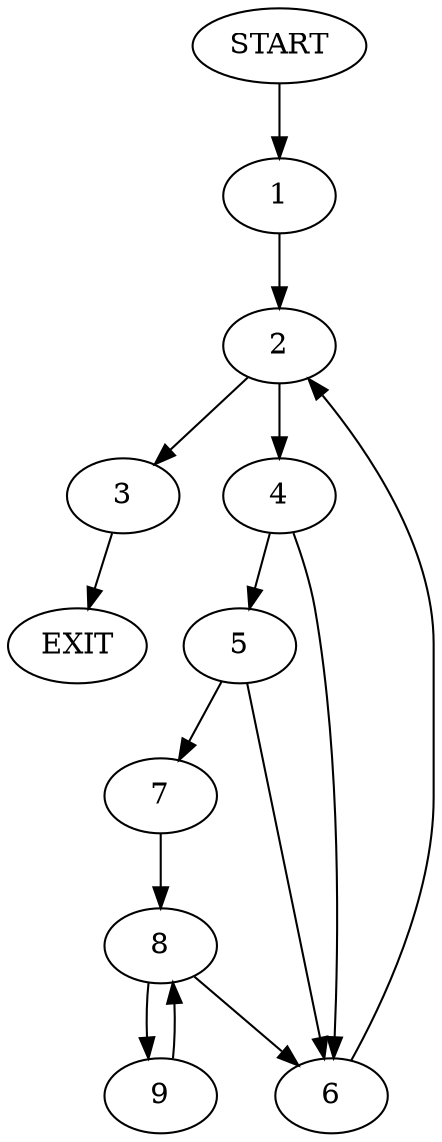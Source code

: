 digraph {
0 [label="START"]
10 [label="EXIT"]
0 -> 1
1 -> 2
2 -> 3
2 -> 4
4 -> 5
4 -> 6
3 -> 10
5 -> 7
5 -> 6
6 -> 2
7 -> 8
8 -> 6
8 -> 9
9 -> 8
}
